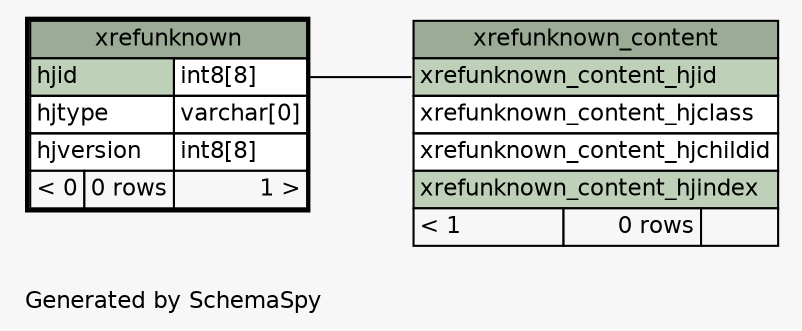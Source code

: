 // dot 2.22.2 on Windows Vista 6.0
// SchemaSpy rev 536
digraph "oneDegreeRelationshipsDiagram" {
  graph [
    rankdir="RL"
    bgcolor="#f7f7f7"
    label="\nGenerated by SchemaSpy"
    labeljust="l"
    nodesep="0.18"
    ranksep="0.46"
    fontname="Helvetica"
    fontsize="11"
  ];
  node [
    fontname="Helvetica"
    fontsize="11"
    shape="plaintext"
  ];
  edge [
    arrowsize="0.8"
  ];
  "xrefunknown_content":"xrefunknown_content_hjid":w -> "xrefunknown":"hjid.type":e [arrowhead=none arrowtail=crowodot];
  "xrefunknown" [
    label=<
    <TABLE BORDER="2" CELLBORDER="1" CELLSPACING="0" BGCOLOR="#ffffff">
      <TR><TD COLSPAN="3" BGCOLOR="#9bab96" ALIGN="CENTER">xrefunknown</TD></TR>
      <TR><TD PORT="hjid" COLSPAN="2" BGCOLOR="#bed1b8" ALIGN="LEFT">hjid</TD><TD PORT="hjid.type" ALIGN="LEFT">int8[8]</TD></TR>
      <TR><TD PORT="hjtype" COLSPAN="2" ALIGN="LEFT">hjtype</TD><TD PORT="hjtype.type" ALIGN="LEFT">varchar[0]</TD></TR>
      <TR><TD PORT="hjversion" COLSPAN="2" ALIGN="LEFT">hjversion</TD><TD PORT="hjversion.type" ALIGN="LEFT">int8[8]</TD></TR>
      <TR><TD ALIGN="LEFT" BGCOLOR="#f7f7f7">&lt; 0</TD><TD ALIGN="RIGHT" BGCOLOR="#f7f7f7">0 rows</TD><TD ALIGN="RIGHT" BGCOLOR="#f7f7f7">1 &gt;</TD></TR>
    </TABLE>>
    URL="xrefunknown.html"
    tooltip="xrefunknown"
  ];
  "xrefunknown_content" [
    label=<
    <TABLE BORDER="0" CELLBORDER="1" CELLSPACING="0" BGCOLOR="#ffffff">
      <TR><TD COLSPAN="3" BGCOLOR="#9bab96" ALIGN="CENTER">xrefunknown_content</TD></TR>
      <TR><TD PORT="xrefunknown_content_hjid" COLSPAN="3" BGCOLOR="#bed1b8" ALIGN="LEFT">xrefunknown_content_hjid</TD></TR>
      <TR><TD PORT="xrefunknown_content_hjclass" COLSPAN="3" ALIGN="LEFT">xrefunknown_content_hjclass</TD></TR>
      <TR><TD PORT="xrefunknown_content_hjchildid" COLSPAN="3" ALIGN="LEFT">xrefunknown_content_hjchildid</TD></TR>
      <TR><TD PORT="xrefunknown_content_hjindex" COLSPAN="3" BGCOLOR="#bed1b8" ALIGN="LEFT">xrefunknown_content_hjindex</TD></TR>
      <TR><TD ALIGN="LEFT" BGCOLOR="#f7f7f7">&lt; 1</TD><TD ALIGN="RIGHT" BGCOLOR="#f7f7f7">0 rows</TD><TD ALIGN="RIGHT" BGCOLOR="#f7f7f7">  </TD></TR>
    </TABLE>>
    URL="xrefunknown_content.html"
    tooltip="xrefunknown_content"
  ];
}
